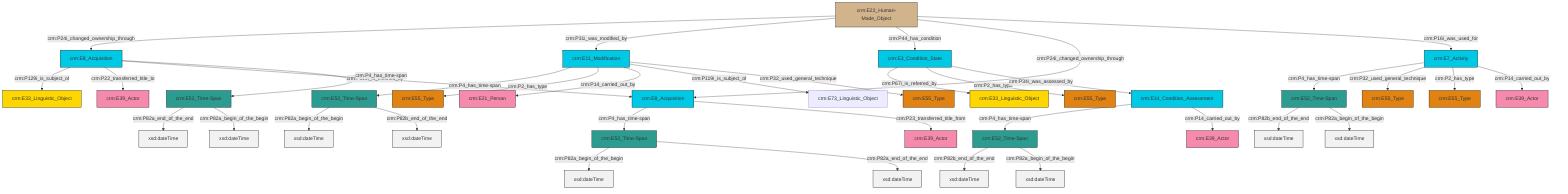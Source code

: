 graph TD
classDef Literal fill:#f2f2f2,stroke:#000000;
classDef CRM_Entity fill:#FFFFFF,stroke:#000000;
classDef Temporal_Entity fill:#00C9E6, stroke:#000000;
classDef Type fill:#E18312, stroke:#000000;
classDef Time-Span fill:#2C9C91, stroke:#000000;
classDef Appellation fill:#FFEB7F, stroke:#000000;
classDef Place fill:#008836, stroke:#000000;
classDef Persistent_Item fill:#B266B2, stroke:#000000;
classDef Conceptual_Object fill:#FFD700, stroke:#000000;
classDef Physical_Thing fill:#D2B48C, stroke:#000000;
classDef Actor fill:#f58aad, stroke:#000000;
classDef PC_Classes fill:#4ce600, stroke:#000000;
classDef Multi fill:#cccccc,stroke:#000000;

0["crm:E22_Human-Made_Object"]:::Physical_Thing -->|crm:P24i_changed_ownership_through| 1["crm:E8_Acquisition"]:::Temporal_Entity
0["crm:E22_Human-Made_Object"]:::Physical_Thing -->|crm:P31i_was_modified_by| 2["crm:E11_Modification"]:::Temporal_Entity
3["crm:E52_Time-Span"]:::Time-Span -->|crm:P82a_begin_of_the_begin| 4[xsd:dateTime]:::Literal
5["crm:E52_Time-Span"]:::Time-Span -->|crm:P82b_end_of_the_end| 6[xsd:dateTime]:::Literal
7["crm:E3_Condition_State"]:::Temporal_Entity -->|crm:P67i_is_referred_by| 8["crm:E33_Linguistic_Object"]:::Conceptual_Object
9["crm:E52_Time-Span"]:::Time-Span -->|crm:P82a_begin_of_the_begin| 10[xsd:dateTime]:::Literal
11["crm:E52_Time-Span"]:::Time-Span -->|crm:P82b_end_of_the_end| 12[xsd:dateTime]:::Literal
0["crm:E22_Human-Made_Object"]:::Physical_Thing -->|crm:P44_has_condition| 7["crm:E3_Condition_State"]:::Temporal_Entity
1["crm:E8_Acquisition"]:::Temporal_Entity -->|crm:P129i_is_subject_of| 13["crm:E33_Linguistic_Object"]:::Conceptual_Object
14["crm:E7_Activity"]:::Temporal_Entity -->|crm:P4_has_time-span| 11["crm:E52_Time-Span"]:::Time-Span
1["crm:E8_Acquisition"]:::Temporal_Entity -->|crm:P22_transferred_title_to| 18["crm:E39_Actor"]:::Actor
0["crm:E22_Human-Made_Object"]:::Physical_Thing -->|crm:P24i_changed_ownership_through| 19["crm:E8_Acquisition"]:::Temporal_Entity
20["crm:E52_Time-Span"]:::Time-Span -->|crm:P82a_end_of_the_end| 21[xsd:dateTime]:::Literal
2["crm:E11_Modification"]:::Temporal_Entity -->|crm:P4_has_time-span| 3["crm:E52_Time-Span"]:::Time-Span
2["crm:E11_Modification"]:::Temporal_Entity -->|crm:P2_has_type| 22["crm:E55_Type"]:::Type
1["crm:E8_Acquisition"]:::Temporal_Entity -->|crm:P115i_is_finished_by| 19["crm:E8_Acquisition"]:::Temporal_Entity
0["crm:E22_Human-Made_Object"]:::Physical_Thing -->|crm:P16i_was_used_for| 14["crm:E7_Activity"]:::Temporal_Entity
5["crm:E52_Time-Span"]:::Time-Span -->|crm:P82a_begin_of_the_begin| 37[xsd:dateTime]:::Literal
16["crm:E14_Condition_Assessment"]:::Temporal_Entity -->|crm:P4_has_time-span| 5["crm:E52_Time-Span"]:::Time-Span
2["crm:E11_Modification"]:::Temporal_Entity -->|crm:P14_carried_out_by| 39["crm:E21_Person"]:::Actor
2["crm:E11_Modification"]:::Temporal_Entity -->|crm:P119i_is_subject_of| 40["crm:E73_Linguistic_Object"]:::Default
2["crm:E11_Modification"]:::Temporal_Entity -->|crm:P32_used_general_technique| 24["crm:E55_Type"]:::Type
14["crm:E7_Activity"]:::Temporal_Entity -->|crm:P32_used_general_technique| 43["crm:E55_Type"]:::Type
11["crm:E52_Time-Span"]:::Time-Span -->|crm:P82a_begin_of_the_begin| 44[xsd:dateTime]:::Literal
7["crm:E3_Condition_State"]:::Temporal_Entity -->|crm:P2_has_type| 29["crm:E55_Type"]:::Type
19["crm:E8_Acquisition"]:::Temporal_Entity -->|crm:P4_has_time-span| 9["crm:E52_Time-Span"]:::Time-Span
16["crm:E14_Condition_Assessment"]:::Temporal_Entity -->|crm:P14_carried_out_by| 27["crm:E39_Actor"]:::Actor
14["crm:E7_Activity"]:::Temporal_Entity -->|crm:P2_has_type| 47["crm:E55_Type"]:::Type
7["crm:E3_Condition_State"]:::Temporal_Entity -->|crm:P34i_was_assessed_by| 16["crm:E14_Condition_Assessment"]:::Temporal_Entity
20["crm:E52_Time-Span"]:::Time-Span -->|crm:P82a_begin_of_the_begin| 52[xsd:dateTime]:::Literal
1["crm:E8_Acquisition"]:::Temporal_Entity -->|crm:P4_has_time-span| 20["crm:E52_Time-Span"]:::Time-Span
14["crm:E7_Activity"]:::Temporal_Entity -->|crm:P14_carried_out_by| 32["crm:E39_Actor"]:::Actor
3["crm:E52_Time-Span"]:::Time-Span -->|crm:P82b_end_of_the_end| 53[xsd:dateTime]:::Literal
9["crm:E52_Time-Span"]:::Time-Span -->|crm:P82a_end_of_the_end| 57[xsd:dateTime]:::Literal
19["crm:E8_Acquisition"]:::Temporal_Entity -->|crm:P23_transferred_title_from| 54["crm:E39_Actor"]:::Actor